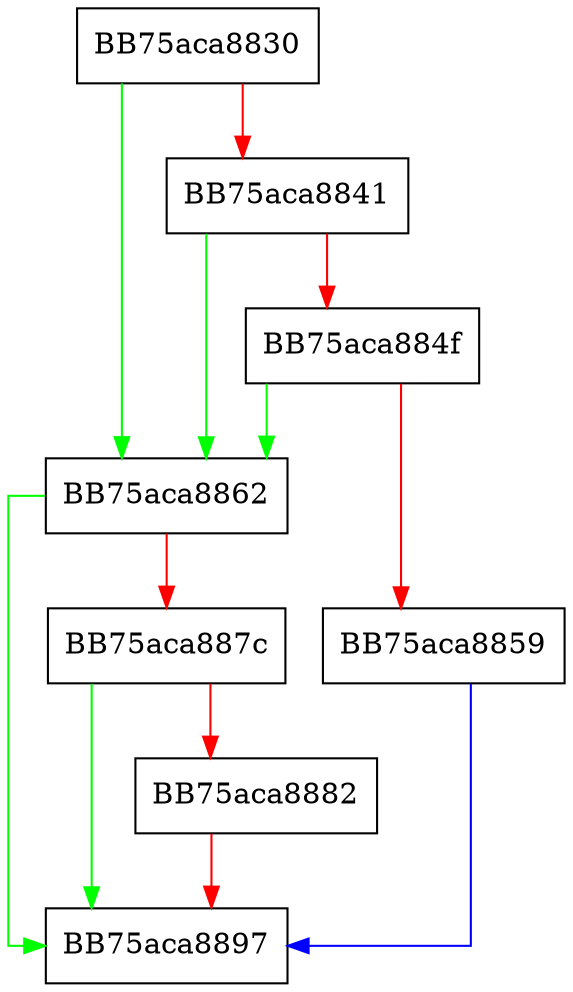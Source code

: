 digraph ScanModulesConfigEnd {
  node [shape="box"];
  graph [splines=ortho];
  BB75aca8830 -> BB75aca8862 [color="green"];
  BB75aca8830 -> BB75aca8841 [color="red"];
  BB75aca8841 -> BB75aca8862 [color="green"];
  BB75aca8841 -> BB75aca884f [color="red"];
  BB75aca884f -> BB75aca8862 [color="green"];
  BB75aca884f -> BB75aca8859 [color="red"];
  BB75aca8859 -> BB75aca8897 [color="blue"];
  BB75aca8862 -> BB75aca8897 [color="green"];
  BB75aca8862 -> BB75aca887c [color="red"];
  BB75aca887c -> BB75aca8897 [color="green"];
  BB75aca887c -> BB75aca8882 [color="red"];
  BB75aca8882 -> BB75aca8897 [color="red"];
}